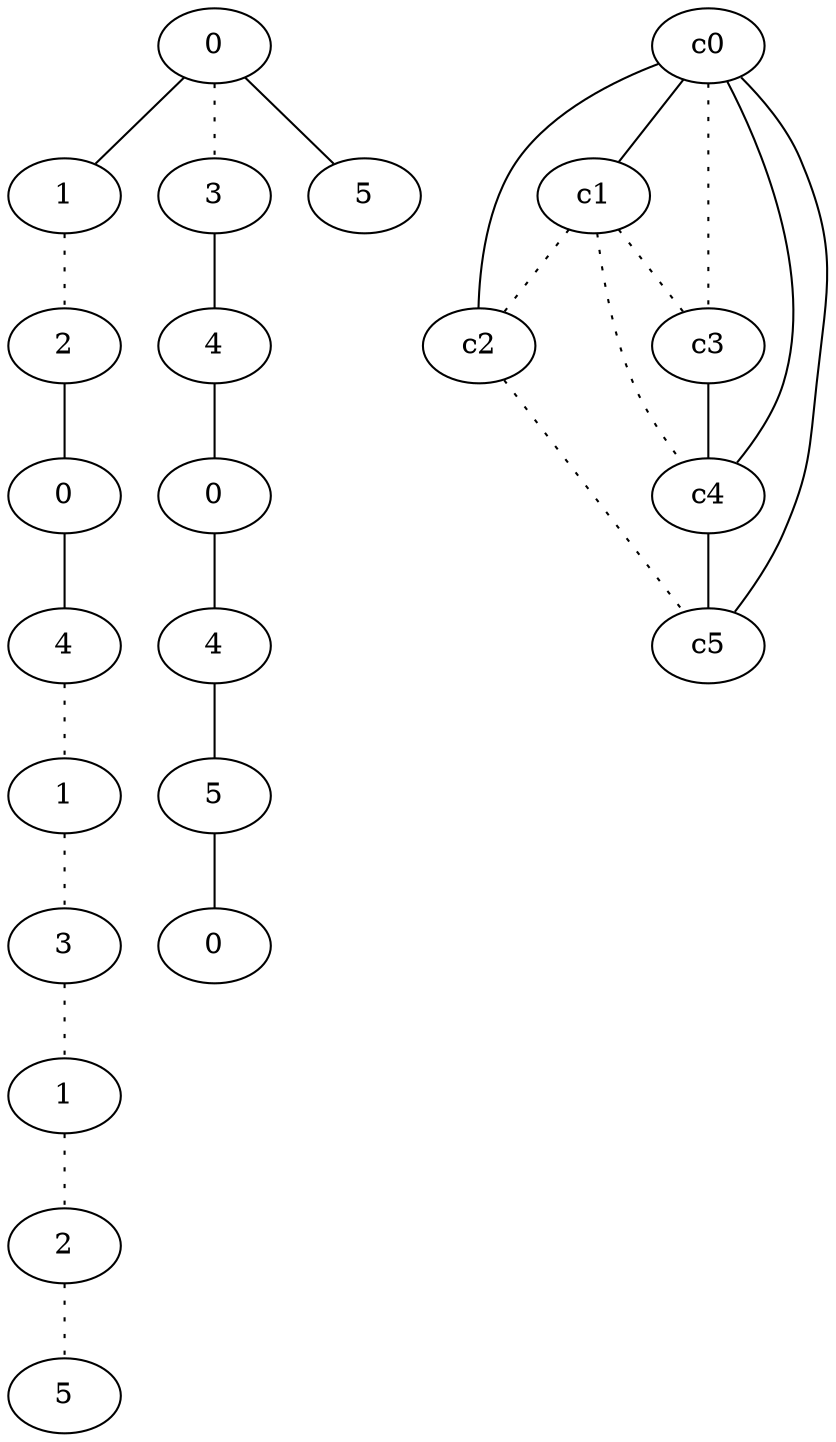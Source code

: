 graph {
a0[label=0];
a1[label=1];
a2[label=2];
a3[label=0];
a4[label=4];
a5[label=1];
a6[label=3];
a7[label=1];
a8[label=2];
a9[label=5];
a10[label=3];
a11[label=4];
a12[label=0];
a13[label=4];
a14[label=5];
a15[label=0];
a16[label=5];
a0 -- a1;
a0 -- a10 [style=dotted];
a0 -- a16;
a1 -- a2 [style=dotted];
a2 -- a3;
a3 -- a4;
a4 -- a5 [style=dotted];
a5 -- a6 [style=dotted];
a6 -- a7 [style=dotted];
a7 -- a8 [style=dotted];
a8 -- a9 [style=dotted];
a10 -- a11;
a11 -- a12;
a12 -- a13;
a13 -- a14;
a14 -- a15;
c0 -- c1;
c0 -- c2;
c0 -- c3 [style=dotted];
c0 -- c4;
c0 -- c5;
c1 -- c2 [style=dotted];
c1 -- c3 [style=dotted];
c1 -- c4 [style=dotted];
c2 -- c5 [style=dotted];
c3 -- c4;
c4 -- c5;
}
